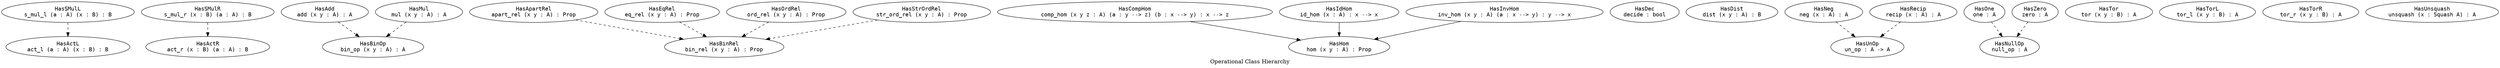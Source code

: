 digraph Has {
  label = "Operational Class Hierarchy"

  node [fontname = monospace]

  HasActL [label = "\N\nact_l (a : A) (x : B) : B"]
  HasActR [label = "\N\nact_r (x : B) (a : A) : B"]
  HasAdd [label = "\N\nadd (x y : A) : A"]
  HasApartRel [label = "\N\napart_rel (x y : A) : Prop"]
  HasBinOp [label = "\N\nbin_op (x y : A) : A"]
  HasBinRel [label = "\N\nbin_rel (x y : A) : Prop"]
  HasCompHom [label = "\N\ncomp_hom (x y z : A) (a : y --> z) (b : x --> y) : x --> z"]
  HasDec [label = "\N\ndecide : bool"]
  HasDist [label = "\N\ndist (x y : A) : B"]
  HasEqRel [label = "\N\neq_rel (x y : A) : Prop"]
  HasIdHom [label = "\N\nid_hom (x : A) : x --> x"]
  HasInvHom [label = "\N\ninv_hom (x y : A) (a : x --> y) : y --> x"]
  HasHom [label = "\N\nhom (x y : A) : Prop"]
  HasMul [label = "\N\nmul (x y : A) : A"]
  HasNeg [label = "\N\nneg (x : A) : A"]
  HasNullOp [label = "\N\nnull_op : A"]
  HasOne [label = "\N\none : A"]
  HasOrdRel [label = "\N\nord_rel (x y : A) : Prop"]
  HasStrOrdRel [label = "\N\nstr_ord_rel (x y : A) : Prop"]
  HasRecip [label = "\N\nrecip (x : A) : A"]
  HasSMulL [label = "\N\ns_mul_l (a : A) (x : B) : B"]
  HasSMulR [label = "\N\ns_mul_r (x : B) (a : A) : B"]
  HasTor [label = "\N\ntor (x y : B) : A"]
  HasTorL [label = "\N\ntor_l (x y : B) : A"]
  HasTorR [label = "\N\ntor_r (x y : B) : A"]
  HasUnOp [label = "\N\nun_op : A -> A"]
  HasUnsquash [label = "\N\nunsquash (x : Squash A) : A"]
  HasZero [label = "\N\nzero : A"]

  edge [style = solid]

  HasCompHom -> HasHom
  HasIdHom -> HasHom
  HasInvHom -> HasHom

  edge [style = dashed]

  HasAdd -> HasBinOp
  HasApartRel -> HasBinRel
  HasEqRel -> HasBinRel
  HasMul -> HasBinOp
  HasNeg -> HasUnOp
  HasOne -> HasNullOp
  HasOrdRel -> HasBinRel
  HasStrOrdRel -> HasBinRel
  HasRecip -> HasUnOp
  HasSMulL -> HasActL
  HasSMulR -> HasActR
  HasZero -> HasNullOp
}

